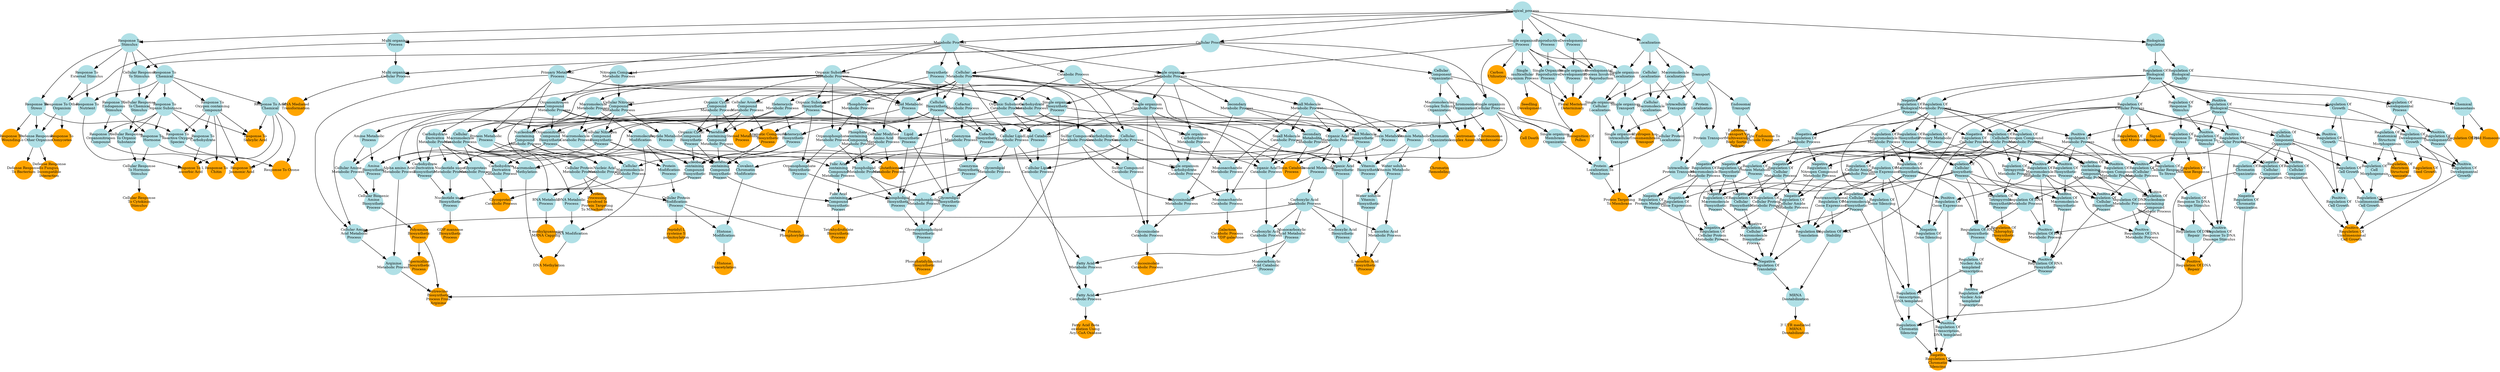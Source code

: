 digraph {
1 [style="filled", fixedsize="true", fontsize="10", shape="circle", width="0.75", fillcolor="powderblue", label="Biological_process", color="transparent"];
2 [style="filled", fixedsize="true", fontsize="10", shape="circle", width="0.75", fillcolor="powderblue", label="Response To
Stimulus", color="transparent"];
3 [style="filled", fixedsize="true", fontsize="10", shape="circle", width="0.75", fillcolor="powderblue", label="Response To
Stress", color="transparent"];
4 [style="filled", fixedsize="true", fontsize="10", shape="circle", width="0.75", fillcolor="powderblue", label="Biological
Regulation", color="transparent"];
5 [style="filled", fixedsize="true", fontsize="10", shape="circle", width="0.75", fillcolor="powderblue", label="Regulation Of
Biological
Process", color="transparent"];
6 [style="filled", fixedsize="true", fontsize="10", shape="circle", width="0.75", fillcolor="powderblue", label="Regulation Of
Cellular Process", color="transparent"];
7 [style="filled", fixedsize="true", fontsize="10", shape="circle", width="0.75", fillcolor="orange", label="Signal
Transduction", color="transparent"];
8 [style="filled", fixedsize="true", fontsize="10", shape="circle", width="0.75", fillcolor="powderblue", label="Metabolic Process", color="transparent"];
9 [style="filled", fixedsize="true", fontsize="10", shape="circle", width="0.75", fillcolor="powderblue", label="Organic Substance
Metabolic Process", color="transparent"];
10 [style="filled", fixedsize="true", fontsize="10", shape="circle", width="0.75", fillcolor="powderblue", label="Macromolecule
Metabolic Process", color="transparent"];
11 [style="filled", fixedsize="true", fontsize="10", shape="circle", width="0.75", fillcolor="powderblue", label="Primary Metabolic
Process", color="transparent"];
12 [style="filled", fixedsize="true", fontsize="10", shape="circle", width="0.75", fillcolor="powderblue", label="Protein Metabolic
Process", color="transparent"];
13 [style="filled", fixedsize="true", fontsize="10", shape="circle", width="0.75", fillcolor="powderblue", label="Macromolecule
Modification", color="transparent"];
14 [style="filled", fixedsize="true", fontsize="10", shape="circle", width="0.75", fillcolor="powderblue", label="Protein
Modification
Process", color="transparent"];
15 [style="filled", fixedsize="true", fontsize="10", shape="circle", width="0.75", fillcolor="powderblue", label="Cellular Process", color="transparent"];
16 [style="filled", fixedsize="true", fontsize="10", shape="circle", width="0.75", fillcolor="powderblue", label="Cellular
Metabolic Process", color="transparent"];
17 [style="filled", fixedsize="true", fontsize="10", shape="circle", width="0.75", fillcolor="powderblue", label="Cellular
Macromolecule
Metabolic Process", color="transparent"];
18 [style="filled", fixedsize="true", fontsize="10", shape="circle", width="0.75", fillcolor="powderblue", label="Cellular Protein
Metabolic Process", color="transparent"];
19 [style="filled", fixedsize="true", fontsize="10", shape="circle", width="0.75", fillcolor="powderblue", label="Cellular Protein
Modification
Process", color="transparent"];
20 [style="filled", fixedsize="true", fontsize="10", shape="circle", width="0.75", fillcolor="powderblue", label="Phosphorus
Metabolic Process", color="transparent"];
21 [style="filled", fixedsize="true", fontsize="10", shape="circle", width="0.75", fillcolor="powderblue", label="Phosphate
containing
Compound
Metabolic Process", color="transparent"];
22 [style="filled", fixedsize="true", fontsize="10", shape="circle", width="0.75", fillcolor="orange", label="Protein
Phosphorylation", color="transparent"];
23 [style="filled", fixedsize="true", fontsize="10", shape="circle", width="0.75", fillcolor="powderblue", label="Response To
External Stimulus", color="transparent"];
24 [style="filled", fixedsize="true", fontsize="10", shape="circle", width="0.75", fillcolor="powderblue", label="Multi organism
Process", color="transparent"];
25 [style="filled", fixedsize="true", fontsize="10", shape="circle", width="0.75", fillcolor="powderblue", label="Response To Other
Organism", color="transparent"];
26 [style="filled", fixedsize="true", fontsize="10", shape="circle", width="0.75", fillcolor="powderblue", label="Single organism
Process", color="transparent"];
27 [style="filled", fixedsize="true", fontsize="10", shape="circle", width="0.75", fillcolor="powderblue", label="Single organism
Cellular Process", color="transparent"];
28 [style="filled", fixedsize="true", fontsize="10", shape="circle", width="0.75", fillcolor="powderblue", label="Reproductive
Process", color="transparent"];
29 [style="filled", fixedsize="true", fontsize="10", shape="circle", width="0.75", fillcolor="powderblue", label="Single Organism
Reproductive
Process", color="transparent"];
30 [style="filled", fixedsize="true", fontsize="10", shape="circle", width="0.75", fillcolor="orange", label="Recognition Of
Pollen", color="transparent"];
31 [style="filled", fixedsize="true", fontsize="10", shape="circle", width="0.75", fillcolor="powderblue", label="Defense Response
To Other Organism", color="transparent"];
32 [style="filled", fixedsize="true", fontsize="10", shape="circle", width="0.75", fillcolor="powderblue", label="Organophosphate
Metabolic Process", color="transparent"];
33 [style="filled", fixedsize="true", fontsize="10", shape="circle", width="0.75", fillcolor="powderblue", label="Single organism
Metabolic Process", color="transparent"];
34 [style="filled", fixedsize="true", fontsize="10", shape="circle", width="0.75", fillcolor="powderblue", label="Lipid Metabolic
Process", color="transparent"];
35 [style="filled", fixedsize="true", fontsize="10", shape="circle", width="0.75", fillcolor="powderblue", label="Cellular Lipid
Metabolic Process", color="transparent"];
36 [style="filled", fixedsize="true", fontsize="10", shape="circle", width="0.75", fillcolor="powderblue", label="Phospholipid
Metabolic Process", color="transparent"];
37 [style="filled", fixedsize="true", fontsize="10", shape="circle", width="0.75", fillcolor="powderblue", label="Glycerolipid
Metabolic Process", color="transparent"];
38 [style="filled", fixedsize="true", fontsize="10", shape="circle", width="0.75", fillcolor="powderblue", label="Glycerophospholipid
Metabolic Process", color="transparent"];
39 [style="filled", fixedsize="true", fontsize="10", shape="circle", width="0.75", fillcolor="powderblue", label="Biosynthetic
Process", color="transparent"];
40 [style="filled", fixedsize="true", fontsize="10", shape="circle", width="0.75", fillcolor="powderblue", label="Single organism
Biosynthetic
Process", color="transparent"];
41 [style="filled", fixedsize="true", fontsize="10", shape="circle", width="0.75", fillcolor="powderblue", label="Organic Substance
Biosynthetic
Process", color="transparent"];
42 [style="filled", fixedsize="true", fontsize="10", shape="circle", width="0.75", fillcolor="powderblue", label="Lipid
Biosynthetic
Process", color="transparent"];
43 [style="filled", fixedsize="true", fontsize="10", shape="circle", width="0.75", fillcolor="powderblue", label="Cellular
Biosynthetic
Process", color="transparent"];
44 [style="filled", fixedsize="true", fontsize="10", shape="circle", width="0.75", fillcolor="powderblue", label="Organophosphate
Biosynthetic
Process", color="transparent"];
45 [style="filled", fixedsize="true", fontsize="10", shape="circle", width="0.75", fillcolor="powderblue", label="Phospholipid
Biosynthetic
Process", color="transparent"];
46 [style="filled", fixedsize="true", fontsize="10", shape="circle", width="0.75", fillcolor="powderblue", label="Glycerolipid
Biosynthetic
Process", color="transparent"];
47 [style="filled", fixedsize="true", fontsize="10", shape="circle", width="0.75", fillcolor="powderblue", label="Glycerophospholipid
Biosynthetic
Process", color="transparent"];
48 [style="filled", fixedsize="true", fontsize="10", shape="circle", width="0.75", fillcolor="orange", label="Phosphatidylinositol
Biosynthetic
Process", color="transparent"];
49 [style="filled", fixedsize="true", fontsize="10", shape="circle", width="0.75", fillcolor="orange", label="Response To
Wounding", color="transparent"];
50 [style="filled", fixedsize="true", fontsize="10", shape="circle", width="0.75", fillcolor="powderblue", label="Nitrogen Compound
Metabolic Process", color="transparent"];
51 [style="filled", fixedsize="true", fontsize="10", shape="circle", width="0.75", fillcolor="powderblue", label="Organonitrogen
Compound
Metabolic Process", color="transparent"];
52 [style="filled", fixedsize="true", fontsize="10", shape="circle", width="0.75", fillcolor="powderblue", label="Amine Metabolic
Process", color="transparent"];
53 [style="filled", fixedsize="true", fontsize="10", shape="circle", width="0.75", fillcolor="powderblue", label="Cellular Nitrogen
Compound
Metabolic Process", color="transparent"];
54 [style="filled", fixedsize="true", fontsize="10", shape="circle", width="0.75", fillcolor="powderblue", label="Cellular Amine
Metabolic Process", color="transparent"];
55 [style="filled", fixedsize="true", fontsize="10", shape="circle", width="0.75", fillcolor="powderblue", label="Cellular Nitrogen
Compound
Biosynthetic
Process", color="transparent"];
56 [style="filled", fixedsize="true", fontsize="10", shape="circle", width="0.75", fillcolor="powderblue", label="Organonitrogen
Compound
Biosynthetic
Process", color="transparent"];
57 [style="filled", fixedsize="true", fontsize="10", shape="circle", width="0.75", fillcolor="powderblue", label="Amine
Biosynthetic
Process", color="transparent"];
58 [style="filled", fixedsize="true", fontsize="10", shape="circle", width="0.75", fillcolor="powderblue", label="Cellular Biogenic
Amine
Biosynthetic
Process", color="transparent"];
59 [style="filled", fixedsize="true", fontsize="10", shape="circle", width="0.75", fillcolor="orange", label="Polyamine
Biosynthetic
Process", color="transparent"];
60 [style="filled", fixedsize="true", fontsize="10", shape="circle", width="0.75", fillcolor="powderblue", label="Cellular Modified
Amino Acid
Metabolic Process", color="transparent"];
61 [style="filled", fixedsize="true", fontsize="10", shape="circle", width="0.75", fillcolor="powderblue", label="Cofactor
Metabolic Process", color="transparent"];
62 [style="filled", fixedsize="true", fontsize="10", shape="circle", width="0.75", fillcolor="powderblue", label="Coenzyme
Metabolic Process", color="transparent"];
63 [style="filled", fixedsize="true", fontsize="10", shape="circle", width="0.75", fillcolor="powderblue", label="Cellular Aromatic
Compound
Metabolic Process", color="transparent"];
64 [style="filled", fixedsize="true", fontsize="10", shape="circle", width="0.75", fillcolor="powderblue", label="Heterocycle
Metabolic Process", color="transparent"];
65 [style="filled", fixedsize="true", fontsize="10", shape="circle", width="0.75", fillcolor="powderblue", label="Organic Cyclic
Compound
Metabolic Process", color="transparent"];
66 [style="filled", fixedsize="true", fontsize="10", shape="circle", width="0.75", fillcolor="powderblue", label="Pteridine
containing
Compound
Metabolic Process", color="transparent"];
67 [style="filled", fixedsize="true", fontsize="10", shape="circle", width="0.75", fillcolor="powderblue", label="Folic Acid
containing
Compound
Metabolic Process", color="transparent"];
68 [style="filled", fixedsize="true", fontsize="10", shape="circle", width="0.75", fillcolor="powderblue", label="Cofactor
Biosynthetic
Process", color="transparent"];
69 [style="filled", fixedsize="true", fontsize="10", shape="circle", width="0.75", fillcolor="powderblue", label="Coenzyme
Biosynthetic
Process", color="transparent"];
70 [style="filled", fixedsize="true", fontsize="10", shape="circle", width="0.75", fillcolor="powderblue", label="Heterocycle
Biosynthetic
Process", color="transparent"];
71 [style="filled", fixedsize="true", fontsize="10", shape="circle", width="0.75", fillcolor="orange", label="Aromatic Compound
Biosynthetic
Process", color="transparent"];
72 [style="filled", fixedsize="true", fontsize="10", shape="circle", width="0.75", fillcolor="powderblue", label="Organic Cyclic
Compound
Biosynthetic
Process", color="transparent"];
73 [style="filled", fixedsize="true", fontsize="10", shape="circle", width="0.75", fillcolor="powderblue", label="Pteridine
containing
Compound
Biosynthetic
Process", color="transparent"];
74 [style="filled", fixedsize="true", fontsize="10", shape="circle", width="0.75", fillcolor="powderblue", label="Folic Acid
containing
Compound
Biosynthetic
Process", color="transparent"];
75 [style="filled", fixedsize="true", fontsize="10", shape="circle", width="0.75", fillcolor="orange", label="Tetrahydrofolate
Biosynthetic
Process", color="transparent"];
76 [style="filled", fixedsize="true", fontsize="10", shape="circle", width="0.75", fillcolor="orange", label="Protein
Processing
Involved In
Protein Targeting
To Mitochondrion", color="transparent"];
77 [style="filled", fixedsize="true", fontsize="10", shape="circle", width="0.75", fillcolor="orange", label="Regulation Of
Stomatal Movement", color="transparent"];
78 [style="filled", fixedsize="true", fontsize="10", shape="circle", width="0.75", fillcolor="powderblue", label="Regulation Of
Response To
Stimulus", color="transparent"];
79 [style="filled", fixedsize="true", fontsize="10", shape="circle", width="0.75", fillcolor="powderblue", label="Regulation Of
Response To
Stress", color="transparent"];
80 [style="filled", fixedsize="true", fontsize="10", shape="circle", width="0.75", fillcolor="orange", label="Regulation Of
Defense Response", color="transparent"];
81 [style="filled", fixedsize="true", fontsize="10", shape="circle", width="0.75", fillcolor="powderblue", label="Localization", color="transparent"];
82 [style="filled", fixedsize="true", fontsize="10", shape="circle", width="0.75", fillcolor="powderblue", label="Transport", color="transparent"];
83 [style="filled", fixedsize="true", fontsize="10", shape="circle", width="0.75", fillcolor="powderblue", label="Single organism
Localization", color="transparent"];
84 [style="filled", fixedsize="true", fontsize="10", shape="circle", width="0.75", fillcolor="powderblue", label="Single organism
Transport", color="transparent"];
85 [style="filled", fixedsize="true", fontsize="10", shape="circle", width="0.75", fillcolor="orange", label="Hydrogen Ion
Transmembrane
Transport", color="transparent"];
86 [style="filled", fixedsize="true", fontsize="10", shape="circle", width="0.75", fillcolor="powderblue", label="Cellular
Component
Organization", color="transparent"];
87 [style="filled", fixedsize="true", fontsize="10", shape="circle", width="0.75", fillcolor="powderblue", label="Chromosome
Organization", color="transparent"];
88 [style="filled", fixedsize="true", fontsize="10", shape="circle", width="0.75", fillcolor="orange", label="Chromosome
Condensation", color="transparent"];
89 [style="filled", fixedsize="true", fontsize="10", shape="circle", width="0.75", fillcolor="orange", label="Spermidine
Biosynthetic
Process", color="transparent"];
90 [style="filled", fixedsize="true", fontsize="10", shape="circle", width="0.75", fillcolor="orange", label="Defense Response
To Bacterium", color="transparent"];
91 [style="filled", fixedsize="true", fontsize="10", shape="circle", width="0.75", fillcolor="powderblue", label="Response To
Chemical", color="transparent"];
92 [style="filled", fixedsize="true", fontsize="10", shape="circle", width="0.75", fillcolor="powderblue", label="Response To Acid
Chemical", color="transparent"];
93 [style="filled", fixedsize="true", fontsize="10", shape="circle", width="0.75", fillcolor="powderblue", label="Response To
Endogenous
Stimulus", color="transparent"];
94 [style="filled", fixedsize="true", fontsize="10", shape="circle", width="0.75", fillcolor="powderblue", label="Response To
Organic Substance", color="transparent"];
95 [style="filled", fixedsize="true", fontsize="10", shape="circle", width="0.75", fillcolor="powderblue", label="Response To
Hormone", color="transparent"];
96 [style="filled", fixedsize="true", fontsize="10", shape="circle", width="0.75", fillcolor="powderblue", label="Response To
Oxygen containing
Compound", color="transparent"];
97 [style="filled", fixedsize="true", fontsize="10", shape="circle", width="0.75", fillcolor="orange", label="Response To
Jasmonic Acid", color="transparent"];
98 [style="filled", fixedsize="true", fontsize="10", shape="circle", width="0.75", fillcolor="powderblue", label="Response To
Organonitrogen
Compound", color="transparent"];
99 [style="filled", fixedsize="true", fontsize="10", shape="circle", width="0.75", fillcolor="orange", label="Response To
Chitin", color="transparent"];
100 [style="filled", fixedsize="true", fontsize="10", shape="circle", width="0.75", fillcolor="orange", label="Cell Death", color="transparent"];
101 [style="filled", fixedsize="true", fontsize="10", shape="circle", width="0.75", fillcolor="powderblue", label="Response To
Nutrient", color="transparent"];
102 [style="filled", fixedsize="true", fontsize="10", shape="circle", width="0.75", fillcolor="powderblue", label="Response To
Carbohydrate", color="transparent"];
103 [style="filled", fixedsize="true", fontsize="10", shape="circle", width="0.75", fillcolor="orange", label="Response To L
ascorbic Acid", color="transparent"];
104 [style="filled", fixedsize="true", fontsize="10", shape="circle", width="0.75", fillcolor="powderblue", label="Single
multicellular
Organism Process", color="transparent"];
105 [style="filled", fixedsize="true", fontsize="10", shape="circle", width="0.75", fillcolor="orange", label="Seedling
Development", color="transparent"];
106 [style="filled", fixedsize="true", fontsize="10", shape="circle", width="0.75", fillcolor="powderblue", label="Nucleobase
containing
Compound
Metabolic Process", color="transparent"];
107 [style="filled", fixedsize="true", fontsize="10", shape="circle", width="0.75", fillcolor="powderblue", label="Carbohydrate
Derivative
Metabolic Process", color="transparent"];
108 [style="filled", fixedsize="true", fontsize="10", shape="circle", width="0.75", fillcolor="powderblue", label="Nucleotide sugar
Metabolic Process", color="transparent"];
109 [style="filled", fixedsize="true", fontsize="10", shape="circle", width="0.75", fillcolor="powderblue", label="Nucleobase
containing
Compound
Biosynthetic
Process", color="transparent"];
110 [style="filled", fixedsize="true", fontsize="10", shape="circle", width="0.75", fillcolor="powderblue", label="Carbohydrate
Derivative
Biosynthetic
Process", color="transparent"];
111 [style="filled", fixedsize="true", fontsize="10", shape="circle", width="0.75", fillcolor="powderblue", label="Nucleotide sugar
Biosynthetic
Process", color="transparent"];
112 [style="filled", fixedsize="true", fontsize="10", shape="circle", width="0.75", fillcolor="orange", label="GDP mannose
Biosynthetic
Process", color="transparent"];
113 [style="filled", fixedsize="true", fontsize="10", shape="circle", width="0.75", fillcolor="powderblue", label="Sulfur Compound
Metabolic Process", color="transparent"];
114 [style="filled", fixedsize="true", fontsize="10", shape="circle", width="0.75", fillcolor="powderblue", label="Secondary
Metabolic Process", color="transparent"];
115 [style="filled", fixedsize="true", fontsize="10", shape="circle", width="0.75", fillcolor="powderblue", label="Small Molecule
Metabolic Process", color="transparent"];
116 [style="filled", fixedsize="true", fontsize="10", shape="circle", width="0.75", fillcolor="powderblue", label="Organic Acid
Metabolic Process", color="transparent"];
117 [style="filled", fixedsize="true", fontsize="10", shape="circle", width="0.75", fillcolor="powderblue", label="Oxoacid Metabolic
Process", color="transparent"];
118 [style="filled", fixedsize="true", fontsize="10", shape="circle", width="0.75", fillcolor="powderblue", label="Glycosinolate
Metabolic Process", color="transparent"];
119 [style="filled", fixedsize="true", fontsize="10", shape="circle", width="0.75", fillcolor="powderblue", label="Catabolic Process", color="transparent"];
120 [style="filled", fixedsize="true", fontsize="10", shape="circle", width="0.75", fillcolor="powderblue", label="Cellular
Catabolic Process", color="transparent"];
121 [style="filled", fixedsize="true", fontsize="10", shape="circle", width="0.75", fillcolor="powderblue", label="Sulfur Compound
Catabolic Process", color="transparent"];
122 [style="filled", fixedsize="true", fontsize="10", shape="circle", width="0.75", fillcolor="powderblue", label="Single organism
Catabolic Process", color="transparent"];
123 [style="filled", fixedsize="true", fontsize="10", shape="circle", width="0.75", fillcolor="powderblue", label="Glycosinolate
Catabolic Process", color="transparent"];
124 [style="filled", fixedsize="true", fontsize="10", shape="circle", width="0.75", fillcolor="orange", label="Glucosinolate
Catabolic Process", color="transparent"];
125 [style="filled", fixedsize="true", fontsize="10", shape="circle", width="0.75", fillcolor="powderblue", label="Response To
Reactive Oxygen
Species", color="transparent"];
126 [style="filled", fixedsize="true", fontsize="10", shape="circle", width="0.75", fillcolor="orange", label="Response To Ozone", color="transparent"];
127 [style="filled", fixedsize="true", fontsize="10", shape="circle", width="0.75", fillcolor="powderblue", label="Regulation Of
Metabolic Process", color="transparent"];
128 [style="filled", fixedsize="true", fontsize="10", shape="circle", width="0.75", fillcolor="powderblue", label="Regulation Of
Macromolecule
Metabolic Process", color="transparent"];
129 [style="filled", fixedsize="true", fontsize="10", shape="circle", width="0.75", fillcolor="powderblue", label="Regulation Of
Gene Expression", color="transparent"];
130 [style="filled", fixedsize="true", fontsize="10", shape="circle", width="0.75", fillcolor="powderblue", label="Regulation Of
Biosynthetic
Process", color="transparent"];
131 [style="filled", fixedsize="true", fontsize="10", shape="circle", width="0.75", fillcolor="powderblue", label="Regulation Of
Macromolecule
Biosynthetic
Process", color="transparent"];
132 [style="filled", fixedsize="true", fontsize="10", shape="circle", width="0.75", fillcolor="powderblue", label="Regulation Of
Cellular
Metabolic Process", color="transparent"];
133 [style="filled", fixedsize="true", fontsize="10", shape="circle", width="0.75", fillcolor="powderblue", label="Regulation Of
Cellular
Biosynthetic
Process", color="transparent"];
134 [style="filled", fixedsize="true", fontsize="10", shape="circle", width="0.75", fillcolor="powderblue", label="Regulation Of
Nitrogen Compound
Metabolic Process", color="transparent"];
135 [style="filled", fixedsize="true", fontsize="10", shape="circle", width="0.75", fillcolor="powderblue", label="Regulation Of
Primary Metabolic
Process", color="transparent"];
136 [style="filled", fixedsize="true", fontsize="10", shape="circle", width="0.75", fillcolor="powderblue", label="Regulation Of
Nucleobase
containing
Compound
Metabolic Process", color="transparent"];
137 [style="filled", fixedsize="true", fontsize="10", shape="circle", width="0.75", fillcolor="powderblue", label="Regulation Of RNA
Metabolic Process", color="transparent"];
138 [style="filled", fixedsize="true", fontsize="10", shape="circle", width="0.75", fillcolor="powderblue", label="Regulation Of RNA
Biosynthetic
Process", color="transparent"];
139 [style="filled", fixedsize="true", fontsize="10", shape="circle", width="0.75", fillcolor="powderblue", label="Regulation Of
Nucleic Acid
templated
Transcription", color="transparent"];
140 [style="filled", fixedsize="true", fontsize="10", shape="circle", width="0.75", fillcolor="powderblue", label="Regulation Of
Cellular
Macromolecule
Biosynthetic
Process", color="transparent"];
141 [style="filled", fixedsize="true", fontsize="10", shape="circle", width="0.75", fillcolor="powderblue", label="Regulation Of
Transcription,
DNA templated", color="transparent"];
142 [style="filled", fixedsize="true", fontsize="10", shape="circle", width="0.75", fillcolor="powderblue", label="Regulation Of
Gene Silencing", color="transparent"];
143 [style="filled", fixedsize="true", fontsize="10", shape="circle", width="0.75", fillcolor="powderblue", label="Regulation Of
Cellular
Component
Organization", color="transparent"];
144 [style="filled", fixedsize="true", fontsize="10", shape="circle", width="0.75", fillcolor="powderblue", label="Regulation Of
Chromatin
Organization", color="transparent"];
145 [style="filled", fixedsize="true", fontsize="10", shape="circle", width="0.75", fillcolor="powderblue", label="Regulation Of
Chromatin
Silencing", color="transparent"];
146 [style="filled", fixedsize="true", fontsize="10", shape="circle", width="0.75", fillcolor="powderblue", label="Positive
Regulation Of
Biological
Process", color="transparent"];
147 [style="filled", fixedsize="true", fontsize="10", shape="circle", width="0.75", fillcolor="powderblue", label="Positive
Regulation Of
Metabolic Process", color="transparent"];
148 [style="filled", fixedsize="true", fontsize="10", shape="circle", width="0.75", fillcolor="powderblue", label="Positive
Regulation Of
Macromolecule
Metabolic Process", color="transparent"];
149 [style="filled", fixedsize="true", fontsize="10", shape="circle", width="0.75", fillcolor="powderblue", label="Positive
Regulation Of
Gene Expression", color="transparent"];
150 [style="filled", fixedsize="true", fontsize="10", shape="circle", width="0.75", fillcolor="powderblue", label="Positive
Regulation Of
Biosynthetic
Process", color="transparent"];
151 [style="filled", fixedsize="true", fontsize="10", shape="circle", width="0.75", fillcolor="powderblue", label="Positive
Regulation Of
Macromolecule
Biosynthetic
Process", color="transparent"];
152 [style="filled", fixedsize="true", fontsize="10", shape="circle", width="0.75", fillcolor="powderblue", label="Positive
Regulation Of
Cellular Process", color="transparent"];
153 [style="filled", fixedsize="true", fontsize="10", shape="circle", width="0.75", fillcolor="powderblue", label="Positive
Regulation Of
Cellular
Metabolic Process", color="transparent"];
154 [style="filled", fixedsize="true", fontsize="10", shape="circle", width="0.75", fillcolor="powderblue", label="Positive
Regulation Of
Cellular
Biosynthetic
Process", color="transparent"];
155 [style="filled", fixedsize="true", fontsize="10", shape="circle", width="0.75", fillcolor="powderblue", label="Positive
Regulation Of
Nitrogen Compound
Metabolic Process", color="transparent"];
156 [style="filled", fixedsize="true", fontsize="10", shape="circle", width="0.75", fillcolor="powderblue", label="Positive
Regulation Of
Nucleobase
containing
Compound
Metabolic Process", color="transparent"];
157 [style="filled", fixedsize="true", fontsize="10", shape="circle", width="0.75", fillcolor="powderblue", label="Positive
Regulation Of RNA
Metabolic Process", color="transparent"];
158 [style="filled", fixedsize="true", fontsize="10", shape="circle", width="0.75", fillcolor="powderblue", label="Positive
Regulation Of RNA
Biosynthetic
Process", color="transparent"];
159 [style="filled", fixedsize="true", fontsize="10", shape="circle", width="0.75", fillcolor="powderblue", label="Positive
Regulation Of
Nucleic Acid
templated
Transcription", color="transparent"];
160 [style="filled", fixedsize="true", fontsize="10", shape="circle", width="0.75", fillcolor="powderblue", label="Positive
Regulation Of
Transcription,
DNA templated", color="transparent"];
161 [style="filled", fixedsize="true", fontsize="10", shape="circle", width="0.75", fillcolor="powderblue", label="Negative
Regulation Of
Biological
Process", color="transparent"];
162 [style="filled", fixedsize="true", fontsize="10", shape="circle", width="0.75", fillcolor="powderblue", label="Negative
Regulation Of
Cellular Process", color="transparent"];
163 [style="filled", fixedsize="true", fontsize="10", shape="circle", width="0.75", fillcolor="powderblue", label="Negative
Regulation Of
Gene Silencing", color="transparent"];
164 [style="filled", fixedsize="true", fontsize="10", shape="circle", width="0.75", fillcolor="powderblue", label="Negative
Regulation Of
Cellular
Component
Organization", color="transparent"];
165 [style="filled", fixedsize="true", fontsize="10", shape="circle", width="0.75", fillcolor="powderblue", label="Negative
Regulation Of
Chromatin
Organization", color="transparent"];
166 [style="filled", fixedsize="true", fontsize="10", shape="circle", width="0.75", fillcolor="orange", label="Negative
Regulation Of
Chromatin
Silencing", color="transparent"];
167 [style="filled", fixedsize="true", fontsize="10", shape="circle", width="0.75", fillcolor="powderblue", label="Nucleic Acid
Metabolic Process", color="transparent"];
168 [style="filled", fixedsize="true", fontsize="10", shape="circle", width="0.75", fillcolor="powderblue", label="RNA Metabolic
Process", color="transparent"];
169 [style="filled", fixedsize="true", fontsize="10", shape="circle", width="0.75", fillcolor="orange", label="7 methylguanosine
MRNA Capping", color="transparent"];
170 [style="filled", fixedsize="true", fontsize="10", shape="circle", width="0.75", fillcolor="orange", label="Response To
Oomycetes", color="transparent"];
171 [style="filled", fixedsize="true", fontsize="10", shape="circle", width="0.75", fillcolor="powderblue", label="Regulation Of
Biological
Quality", color="transparent"];
172 [style="filled", fixedsize="true", fontsize="10", shape="circle", width="0.75", fillcolor="powderblue", label="Chemical
Homeostasis", color="transparent"];
173 [style="filled", fixedsize="true", fontsize="10", shape="circle", width="0.75", fillcolor="orange", label="Regulation Of PH", color="transparent"];
174 [style="filled", fixedsize="true", fontsize="10", shape="circle", width="0.75", fillcolor="powderblue", label="Regulation Of
Growth", color="transparent"];
175 [style="filled", fixedsize="true", fontsize="10", shape="circle", width="0.75", fillcolor="powderblue", label="Regulation Of
Developmental
Process", color="transparent"];
176 [style="filled", fixedsize="true", fontsize="10", shape="circle", width="0.75", fillcolor="powderblue", label="Regulation Of
Developmental
Growth", color="transparent"];
177 [style="filled", fixedsize="true", fontsize="10", shape="circle", width="0.75", fillcolor="orange", label="Regulation Of
Seed Growth", color="transparent"];
178 [style="filled", fixedsize="true", fontsize="10", shape="circle", width="0.75", fillcolor="powderblue", label="Carbohydrate
Metabolic Process", color="transparent"];
179 [style="filled", fixedsize="true", fontsize="10", shape="circle", width="0.75", fillcolor="powderblue", label="Single organism
Carbohydrate
Metabolic Process", color="transparent"];
180 [style="filled", fixedsize="true", fontsize="10", shape="circle", width="0.75", fillcolor="powderblue", label="Monosaccharide
Metabolic Process", color="transparent"];
181 [style="filled", fixedsize="true", fontsize="10", shape="circle", width="0.75", fillcolor="orange", label="Steroid Metabolic
Process", color="transparent"];
182 [style="filled", fixedsize="true", fontsize="10", shape="circle", width="0.75", fillcolor="powderblue", label="Endosomal
Transport", color="transparent"];
183 [style="filled", fixedsize="true", fontsize="10", shape="circle", width="0.75", fillcolor="orange", label="Endosome
Transport Via
Multivesicular
Body Sorting
Pathway", color="transparent"];
184 [style="filled", fixedsize="true", fontsize="10", shape="circle", width="0.75", fillcolor="orange", label="Defense Response
To Fungus,
Incompatible
Interaction", color="transparent"];
185 [style="filled", fixedsize="true", fontsize="10", shape="circle", width="0.75", fillcolor="powderblue", label="Small Molecule
Catabolic Process", color="transparent"];
186 [style="filled", fixedsize="true", fontsize="10", shape="circle", width="0.75", fillcolor="powderblue", label="Organic Substance
Catabolic Process", color="transparent"];
187 [style="filled", fixedsize="true", fontsize="10", shape="circle", width="0.75", fillcolor="powderblue", label="Carbohydrate
Catabolic Process", color="transparent"];
188 [style="filled", fixedsize="true", fontsize="10", shape="circle", width="0.75", fillcolor="powderblue", label="Single organism
Carbohydrate
Catabolic Process", color="transparent"];
189 [style="filled", fixedsize="true", fontsize="10", shape="circle", width="0.75", fillcolor="powderblue", label="Monosaccharide
Catabolic Process", color="transparent"];
190 [style="filled", fixedsize="true", fontsize="10", shape="circle", width="0.75", fillcolor="orange", label="Galactose
Catabolic Process
Via UDP galactose", color="transparent"];
191 [style="filled", fixedsize="true", fontsize="10", shape="circle", width="0.75", fillcolor="orange", label="Peptidyl L
cysteine S
palmitoylation", color="transparent"];
192 [style="filled", fixedsize="true", fontsize="10", shape="circle", width="0.75", fillcolor="orange", label="Response To
Salicylic Acid", color="transparent"];
193 [style="filled", fixedsize="true", fontsize="10", shape="circle", width="0.75", fillcolor="powderblue", label="DNA Metabolic
Process", color="transparent"];
194 [style="filled", fixedsize="true", fontsize="10", shape="circle", width="0.75", fillcolor="powderblue", label="DNA Modification", color="transparent"];
195 [style="filled", fixedsize="true", fontsize="10", shape="circle", width="0.75", fillcolor="powderblue", label="Macromolecule
Methylation", color="transparent"];
196 [style="filled", fixedsize="true", fontsize="10", shape="circle", width="0.75", fillcolor="orange", label="DNA Methylation", color="transparent"];
197 [style="filled", fixedsize="true", fontsize="10", shape="circle", width="0.75", fillcolor="powderblue", label="Macromolecule
Localization", color="transparent"];
198 [style="filled", fixedsize="true", fontsize="10", shape="circle", width="0.75", fillcolor="powderblue", label="Protein
Localization", color="transparent"];
199 [style="filled", fixedsize="true", fontsize="10", shape="circle", width="0.75", fillcolor="powderblue", label="Protein Transport", color="transparent"];
200 [style="filled", fixedsize="true", fontsize="10", shape="circle", width="0.75", fillcolor="powderblue", label="Cellular
Localization", color="transparent"];
201 [style="filled", fixedsize="true", fontsize="10", shape="circle", width="0.75", fillcolor="powderblue", label="Intracellular
Transport", color="transparent"];
202 [style="filled", fixedsize="true", fontsize="10", shape="circle", width="0.75", fillcolor="powderblue", label="Intracellular
Protein Transport", color="transparent"];
203 [style="filled", fixedsize="true", fontsize="10", shape="circle", width="0.75", fillcolor="powderblue", label="Cellular
Macromolecule
Localization", color="transparent"];
204 [style="filled", fixedsize="true", fontsize="10", shape="circle", width="0.75", fillcolor="powderblue", label="Cellular Protein
Localization", color="transparent"];
205 [style="filled", fixedsize="true", fontsize="10", shape="circle", width="0.75", fillcolor="powderblue", label="Single organism
Membrane
Organization", color="transparent"];
206 [style="filled", fixedsize="true", fontsize="10", shape="circle", width="0.75", fillcolor="powderblue", label="Single organism
Cellular
Localization", color="transparent"];
207 [style="filled", fixedsize="true", fontsize="10", shape="circle", width="0.75", fillcolor="powderblue", label="Protein
Localization To
Membrane", color="transparent"];
208 [style="filled", fixedsize="true", fontsize="10", shape="circle", width="0.75", fillcolor="powderblue", label="Single organism
Intracellular
Transport", color="transparent"];
209 [style="filled", fixedsize="true", fontsize="10", shape="circle", width="0.75", fillcolor="orange", label="Protein Targeting
To Membrane", color="transparent"];
210 [style="filled", fixedsize="true", fontsize="10", shape="circle", width="0.75", fillcolor="powderblue", label="Toxin Metabolic
Process", color="transparent"];
211 [style="filled", fixedsize="true", fontsize="10", shape="circle", width="0.75", fillcolor="powderblue", label="Secondary
Metabolite
Catabolic Process", color="transparent"];
212 [style="filled", fixedsize="true", fontsize="10", shape="circle", width="0.75", fillcolor="orange", label="Toxin Catabolic
Process", color="transparent"];
213 [style="filled", fixedsize="true", fontsize="10", shape="circle", width="0.75", fillcolor="powderblue", label="Macromolecular
Complex Subunit
Organization", color="transparent"];
214 [style="filled", fixedsize="true", fontsize="10", shape="circle", width="0.75", fillcolor="powderblue", label="Chromatin
Organization", color="transparent"];
215 [style="filled", fixedsize="true", fontsize="10", shape="circle", width="0.75", fillcolor="orange", label="Chromatin
Remodeling", color="transparent"];
216 [style="filled", fixedsize="true", fontsize="10", shape="circle", width="0.75", fillcolor="powderblue", label="Peptide Metabolic
Process", color="transparent"];
217 [style="filled", fixedsize="true", fontsize="10", shape="circle", width="0.75", fillcolor="orange", label="Glutathione
Metabolic Process", color="transparent"];
218 [style="filled", fixedsize="true", fontsize="10", shape="circle", width="0.75", fillcolor="powderblue", label="Multi organism
Cellular Process", color="transparent"];
219 [style="filled", fixedsize="true", fontsize="10", shape="circle", width="0.75", fillcolor="orange", label="DNA Mediated
Transformation", color="transparent"];
220 [style="filled", fixedsize="true", fontsize="10", shape="circle", width="0.75", fillcolor="powderblue", label="Glycoprotein
Metabolic Process", color="transparent"];
221 [style="filled", fixedsize="true", fontsize="10", shape="circle", width="0.75", fillcolor="powderblue", label="Macromolecule
Catabolic Process", color="transparent"];
222 [style="filled", fixedsize="true", fontsize="10", shape="circle", width="0.75", fillcolor="powderblue", label="Cellular
Macromolecule
Catabolic Process", color="transparent"];
223 [style="filled", fixedsize="true", fontsize="10", shape="circle", width="0.75", fillcolor="powderblue", label="Carbohydrate
Derivative
Catabolic Process", color="transparent"];
224 [style="filled", fixedsize="true", fontsize="10", shape="circle", width="0.75", fillcolor="orange", label="Glycoprotein
Catabolic Process", color="transparent"];
225 [style="filled", fixedsize="true", fontsize="10", shape="circle", width="0.75", fillcolor="powderblue", label="Regulation Of
Anatomical
Structure
Morphogenesis", color="transparent"];
226 [style="filled", fixedsize="true", fontsize="10", shape="circle", width="0.75", fillcolor="orange", label="Regulation Of
Meristem
Structural
Organization", color="transparent"];
227 [style="filled", fixedsize="true", fontsize="10", shape="circle", width="0.75", fillcolor="powderblue", label="Regulation Of
Tetrapyrrole
Metabolic Process", color="transparent"];
228 [style="filled", fixedsize="true", fontsize="10", shape="circle", width="0.75", fillcolor="powderblue", label="Regulation Of
Tetrapyrrole
Biosynthetic
Process", color="transparent"];
229 [style="filled", fixedsize="true", fontsize="10", shape="circle", width="0.75", fillcolor="orange", label="Regulation Of
Chlorophyll
Biosynthetic
Process", color="transparent"];
230 [style="filled", fixedsize="true", fontsize="10", shape="circle", width="0.75", fillcolor="powderblue", label="Developmental
Process", color="transparent"];
231 [style="filled", fixedsize="true", fontsize="10", shape="circle", width="0.75", fillcolor="powderblue", label="Developmental
Process Involved
In Reproduction", color="transparent"];
232 [style="filled", fixedsize="true", fontsize="10", shape="circle", width="0.75", fillcolor="powderblue", label="Single organism
Developmental
Process", color="transparent"];
233 [style="filled", fixedsize="true", fontsize="10", shape="circle", width="0.75", fillcolor="orange", label="Floral Meristem
Determinacy", color="transparent"];
234 [style="filled", fixedsize="true", fontsize="10", shape="circle", width="0.75", fillcolor="orange", label="Carbon
Utilization", color="transparent"];
235 [style="filled", fixedsize="true", fontsize="10", shape="circle", width="0.75", fillcolor="powderblue", label="Covalent
Chromatin
Modification", color="transparent"];
236 [style="filled", fixedsize="true", fontsize="10", shape="circle", width="0.75", fillcolor="powderblue", label="Histone
Modification", color="transparent"];
237 [style="filled", fixedsize="true", fontsize="10", shape="circle", width="0.75", fillcolor="orange", label="Histone
Deacetylation", color="transparent"];
238 [style="filled", fixedsize="true", fontsize="10", shape="circle", width="0.75", fillcolor="powderblue", label="Vitamin Metabolic
Process", color="transparent"];
239 [style="filled", fixedsize="true", fontsize="10", shape="circle", width="0.75", fillcolor="powderblue", label="Water soluble
Vitamin Metabolic
Process", color="transparent"];
240 [style="filled", fixedsize="true", fontsize="10", shape="circle", width="0.75", fillcolor="powderblue", label="Carboxylic Acid
Metabolic Process", color="transparent"];
241 [style="filled", fixedsize="true", fontsize="10", shape="circle", width="0.75", fillcolor="powderblue", label="L ascorbic Acid
Metabolic Process", color="transparent"];
242 [style="filled", fixedsize="true", fontsize="10", shape="circle", width="0.75", fillcolor="powderblue", label="Small Molecule
Biosynthetic
Process", color="transparent"];
243 [style="filled", fixedsize="true", fontsize="10", shape="circle", width="0.75", fillcolor="powderblue", label="Vitamin
Biosynthetic
Process", color="transparent"];
244 [style="filled", fixedsize="true", fontsize="10", shape="circle", width="0.75", fillcolor="powderblue", label="Water soluble
Vitamin
Biosynthetic
Process", color="transparent"];
245 [style="filled", fixedsize="true", fontsize="10", shape="circle", width="0.75", fillcolor="powderblue", label="Organic Acid
Biosynthetic
Process", color="transparent"];
246 [style="filled", fixedsize="true", fontsize="10", shape="circle", width="0.75", fillcolor="powderblue", label="Carboxylic Acid
Biosynthetic
Process", color="transparent"];
247 [style="filled", fixedsize="true", fontsize="10", shape="circle", width="0.75", fillcolor="orange", label="L ascorbic Acid
Biosynthetic
Process", color="transparent"];
248 [style="filled", fixedsize="true", fontsize="10", shape="circle", width="0.75", fillcolor="powderblue", label="Cellular Amino
Acid Metabolic
Process", color="transparent"];
249 [style="filled", fixedsize="true", fontsize="10", shape="circle", width="0.75", fillcolor="powderblue", label="Alpha amino Acid
Metabolic Process", color="transparent"];
250 [style="filled", fixedsize="true", fontsize="10", shape="circle", width="0.75", fillcolor="powderblue", label="Arginine
Metabolic Process", color="transparent"];
251 [style="filled", fixedsize="true", fontsize="10", shape="circle", width="0.75", fillcolor="orange", label="Putrescine
Biosynthetic
Process From
Arginine", color="transparent"];
252 [style="filled", fixedsize="true", fontsize="10", shape="circle", width="0.75", fillcolor="powderblue", label="Monocarboxylic
Acid Metabolic
Process", color="transparent"];
253 [style="filled", fixedsize="true", fontsize="10", shape="circle", width="0.75", fillcolor="powderblue", label="Fatty Acid
Metabolic Process", color="transparent"];
254 [style="filled", fixedsize="true", fontsize="10", shape="circle", width="0.75", fillcolor="powderblue", label="Lipid Catabolic
Process", color="transparent"];
255 [style="filled", fixedsize="true", fontsize="10", shape="circle", width="0.75", fillcolor="powderblue", label="Cellular Lipid
Catabolic Process", color="transparent"];
256 [style="filled", fixedsize="true", fontsize="10", shape="circle", width="0.75", fillcolor="powderblue", label="Organic Acid
Catabolic Process", color="transparent"];
257 [style="filled", fixedsize="true", fontsize="10", shape="circle", width="0.75", fillcolor="powderblue", label="Carboxylic Acid
Catabolic Process", color="transparent"];
258 [style="filled", fixedsize="true", fontsize="10", shape="circle", width="0.75", fillcolor="powderblue", label="Monocarboxylic
Acid Catabolic
Process", color="transparent"];
259 [style="filled", fixedsize="true", fontsize="10", shape="circle", width="0.75", fillcolor="powderblue", label="Fatty Acid
Catabolic Process", color="transparent"];
260 [style="filled", fixedsize="true", fontsize="10", shape="circle", width="0.75", fillcolor="orange", label="Fatty Acid Beta
oxidation Using
Acyl CoA Oxidase", color="transparent"];
261 [style="filled", fixedsize="true", fontsize="10", shape="circle", width="0.75", fillcolor="orange", label="Centromere
Complex Assembly", color="transparent"];
262 [style="filled", fixedsize="true", fontsize="10", shape="circle", width="0.75", fillcolor="orange", label="Late Endosome To
Vacuole Transport", color="transparent"];
263 [style="filled", fixedsize="true", fontsize="10", shape="circle", width="0.75", fillcolor="powderblue", label="Regulation Of DNA
Metabolic Process", color="transparent"];
264 [style="filled", fixedsize="true", fontsize="10", shape="circle", width="0.75", fillcolor="powderblue", label="Regulation Of
Cellular Response
To Stress", color="transparent"];
265 [style="filled", fixedsize="true", fontsize="10", shape="circle", width="0.75", fillcolor="powderblue", label="Regulation Of
Response To DNA
Damage Stimulus", color="transparent"];
266 [style="filled", fixedsize="true", fontsize="10", shape="circle", width="0.75", fillcolor="powderblue", label="Regulation Of DNA
Repair", color="transparent"];
267 [style="filled", fixedsize="true", fontsize="10", shape="circle", width="0.75", fillcolor="powderblue", label="Positive
Regulation Of DNA
Metabolic Process", color="transparent"];
268 [style="filled", fixedsize="true", fontsize="10", shape="circle", width="0.75", fillcolor="powderblue", label="Positive
Regulation Of
Response To
Stimulus", color="transparent"];
269 [style="filled", fixedsize="true", fontsize="10", shape="circle", width="0.75", fillcolor="powderblue", label="Positive
Regulation Of
Response To DNA
Damage Stimulus", color="transparent"];
270 [style="filled", fixedsize="true", fontsize="10", shape="circle", width="0.75", fillcolor="orange", label="Positive
Regulation Of DNA
Repair", color="transparent"];
271 [style="filled", fixedsize="true", fontsize="10", shape="circle", width="0.75", fillcolor="powderblue", label="Regulation Of
Cell Growth", color="transparent"];
272 [style="filled", fixedsize="true", fontsize="10", shape="circle", width="0.75", fillcolor="powderblue", label="Positive
Regulation Of
Growth", color="transparent"];
273 [style="filled", fixedsize="true", fontsize="10", shape="circle", width="0.75", fillcolor="powderblue", label="Positive
Regulation Of
Cell Growth", color="transparent"];
274 [style="filled", fixedsize="true", fontsize="10", shape="circle", width="0.75", fillcolor="powderblue", label="Positive
Regulation Of
Developmental
Process", color="transparent"];
275 [style="filled", fixedsize="true", fontsize="10", shape="circle", width="0.75", fillcolor="powderblue", label="Positive
Regulation Of
Developmental
Growth", color="transparent"];
276 [style="filled", fixedsize="true", fontsize="10", shape="circle", width="0.75", fillcolor="powderblue", label="Positive
Regulation Of
Cellular
Component
Organization", color="transparent"];
277 [style="filled", fixedsize="true", fontsize="10", shape="circle", width="0.75", fillcolor="powderblue", label="Regulation Of
Cell
Morphogenesis", color="transparent"];
278 [style="filled", fixedsize="true", fontsize="10", shape="circle", width="0.75", fillcolor="powderblue", label="Regulation Of
Unidimensional
Cell Growth", color="transparent"];
279 [style="filled", fixedsize="true", fontsize="10", shape="circle", width="0.75", fillcolor="orange", label="Positive
Regulation Of
Unidimensional
Cell Growth", color="transparent"];
280 [style="filled", fixedsize="true", fontsize="10", shape="circle", width="0.75", fillcolor="orange", label="Lipid Homeostasis", color="transparent"];
281 [style="filled", fixedsize="true", fontsize="10", shape="circle", width="0.75", fillcolor="powderblue", label="Posttranscriptional
Regulation Of
Gene Expression", color="transparent"];
282 [style="filled", fixedsize="true", fontsize="10", shape="circle", width="0.75", fillcolor="powderblue", label="Regulation Of
Protein Metabolic
Process", color="transparent"];
283 [style="filled", fixedsize="true", fontsize="10", shape="circle", width="0.75", fillcolor="powderblue", label="Regulation Of
Cellular Protein
Metabolic Process", color="transparent"];
284 [style="filled", fixedsize="true", fontsize="10", shape="circle", width="0.75", fillcolor="powderblue", label="Regulation Of
Cellular Amide
Metabolic Process", color="transparent"];
285 [style="filled", fixedsize="true", fontsize="10", shape="circle", width="0.75", fillcolor="powderblue", label="Regulation Of
Translation", color="transparent"];
286 [style="filled", fixedsize="true", fontsize="10", shape="circle", width="0.75", fillcolor="powderblue", label="Negative
Regulation Of
Metabolic Process", color="transparent"];
287 [style="filled", fixedsize="true", fontsize="10", shape="circle", width="0.75", fillcolor="powderblue", label="Negative
Regulation Of
Macromolecule
Metabolic Process", color="transparent"];
288 [style="filled", fixedsize="true", fontsize="10", shape="circle", width="0.75", fillcolor="powderblue", label="Negative
Regulation Of
Gene Expression", color="transparent"];
289 [style="filled", fixedsize="true", fontsize="10", shape="circle", width="0.75", fillcolor="powderblue", label="Negative
Regulation Of
Cellular
Metabolic Process", color="transparent"];
290 [style="filled", fixedsize="true", fontsize="10", shape="circle", width="0.75", fillcolor="powderblue", label="Negative
Regulation Of
Protein Metabolic
Process", color="transparent"];
291 [style="filled", fixedsize="true", fontsize="10", shape="circle", width="0.75", fillcolor="powderblue", label="Negative
Regulation Of
Cellular Protein
Metabolic Process", color="transparent"];
292 [style="filled", fixedsize="true", fontsize="10", shape="circle", width="0.75", fillcolor="powderblue", label="Negative
Regulation Of
Nitrogen Compound
Metabolic Process", color="transparent"];
293 [style="filled", fixedsize="true", fontsize="10", shape="circle", width="0.75", fillcolor="powderblue", label="Negative
Regulation Of
Cellular Amide
Metabolic Process", color="transparent"];
294 [style="filled", fixedsize="true", fontsize="10", shape="circle", width="0.75", fillcolor="powderblue", label="Negative
Regulation Of
Biosynthetic
Process", color="transparent"];
295 [style="filled", fixedsize="true", fontsize="10", shape="circle", width="0.75", fillcolor="powderblue", label="Negative
Regulation Of
Macromolecule
Biosynthetic
Process", color="transparent"];
296 [style="filled", fixedsize="true", fontsize="10", shape="circle", width="0.75", fillcolor="powderblue", label="Negative
Regulation Of
Cellular
Biosynthetic
Process", color="transparent"];
297 [style="filled", fixedsize="true", fontsize="10", shape="circle", width="0.75", fillcolor="powderblue", label="Negative
Regulation Of
Cellular
Macromolecule
Biosynthetic
Process", color="transparent"];
298 [style="filled", fixedsize="true", fontsize="10", shape="circle", width="0.75", fillcolor="powderblue", label="Negative
Regulation Of
Translation", color="transparent"];
299 [style="filled", fixedsize="true", fontsize="10", shape="circle", width="0.75", fillcolor="powderblue", label="Regulation Of RNA
Stability", color="transparent"];
300 [style="filled", fixedsize="true", fontsize="10", shape="circle", width="0.75", fillcolor="powderblue", label="MRNA
Destabilization", color="transparent"];
301 [style="filled", fixedsize="true", fontsize="10", shape="circle", width="0.75", fillcolor="orange", label="3' UTR mediated
MRNA
Destabilization", color="transparent"];
302 [style="filled", fixedsize="true", fontsize="10", shape="circle", width="0.75", fillcolor="powderblue", label="Cellular Response
To Stimulus", color="transparent"];
303 [style="filled", fixedsize="true", fontsize="10", shape="circle", width="0.75", fillcolor="powderblue", label="Cellular Response
To Chemical
Stimulus", color="transparent"];
304 [style="filled", fixedsize="true", fontsize="10", shape="circle", width="0.75", fillcolor="powderblue", label="Cellular Response
To Organic
Substance", color="transparent"];
305 [style="filled", fixedsize="true", fontsize="10", shape="circle", width="0.75", fillcolor="powderblue", label="Cellular Response
To Hormone
Stimulus", color="transparent"];
306 [style="filled", fixedsize="true", fontsize="10", shape="circle", width="0.75", fillcolor="orange", label="Cellular Response
To Cytokinin
Stimulus", color="transparent"];
1 -> 2 [color="#000000", lty="solid"];
2 -> 3 [color="#000000", lty="solid"];
1 -> 4 [color="#000000", lty="solid"];
4 -> 5 [color="#000000", lty="solid"];
5 -> 6 [color="#000000", lty="solid"];
6 -> 7 [color="#000000", lty="solid"];
1 -> 8 [color="#000000", lty="solid"];
8 -> 9 [color="#000000", lty="solid"];
9 -> 10 [color="#000000", lty="solid"];
8 -> 11 [color="#000000", lty="solid"];
10 -> 12 [color="#000000", lty="solid"];
11 -> 12 [color="#000000", lty="solid"];
10 -> 13 [color="#000000", lty="solid"];
12 -> 14 [color="#000000", lty="solid"];
13 -> 14 [color="#000000", lty="solid"];
1 -> 15 [color="#000000", lty="solid"];
8 -> 16 [color="#000000", lty="solid"];
15 -> 16 [color="#000000", lty="solid"];
10 -> 17 [color="#000000", lty="solid"];
16 -> 17 [color="#000000", lty="solid"];
12 -> 18 [color="#000000", lty="solid"];
17 -> 18 [color="#000000", lty="solid"];
14 -> 19 [color="#000000", lty="solid"];
18 -> 19 [color="#000000", lty="solid"];
16 -> 20 [color="#000000", lty="solid"];
20 -> 21 [color="#000000", lty="solid"];
19 -> 22 [color="#000000", lty="solid"];
21 -> 22 [color="#000000", lty="solid"];
2 -> 23 [color="#000000", lty="solid"];
1 -> 24 [color="#000000", lty="solid"];
23 -> 25 [color="#000000", lty="solid"];
24 -> 25 [color="#000000", lty="solid"];
1 -> 26 [color="#000000", lty="solid"];
15 -> 27 [color="#000000", lty="solid"];
26 -> 27 [color="#000000", lty="solid"];
1 -> 28 [color="#000000", lty="solid"];
26 -> 29 [color="#000000", lty="solid"];
28 -> 29 [color="#000000", lty="solid"];
27 -> 30 [color="#000000", lty="solid"];
29 -> 30 [color="#000000", lty="solid"];
3 -> 31 [color="#000000", lty="solid"];
25 -> 31 [color="#000000", lty="solid"];
9 -> 32 [color="#000000", lty="solid"];
20 -> 32 [color="#000000", lty="solid"];
8 -> 33 [color="#000000", lty="solid"];
26 -> 33 [color="#000000", lty="solid"];
9 -> 34 [color="#000000", lty="solid"];
11 -> 34 [color="#000000", lty="solid"];
33 -> 34 [color="#000000", lty="solid"];
16 -> 35 [color="#000000", lty="solid"];
27 -> 35 [color="#000000", lty="solid"];
34 -> 35 [color="#000000", lty="solid"];
21 -> 36 [color="#000000", lty="solid"];
32 -> 36 [color="#000000", lty="solid"];
35 -> 36 [color="#000000", lty="solid"];
35 -> 37 [color="#000000", lty="solid"];
36 -> 38 [color="#000000", lty="solid"];
37 -> 38 [color="#000000", lty="solid"];
8 -> 39 [color="#000000", lty="solid"];
33 -> 40 [color="#000000", lty="solid"];
39 -> 40 [color="#000000", lty="solid"];
9 -> 41 [color="#000000", lty="solid"];
39 -> 41 [color="#000000", lty="solid"];
34 -> 42 [color="#000000", lty="solid"];
40 -> 42 [color="#000000", lty="solid"];
41 -> 42 [color="#000000", lty="solid"];
16 -> 43 [color="#000000", lty="solid"];
39 -> 43 [color="#000000", lty="solid"];
32 -> 44 [color="#000000", lty="solid"];
41 -> 44 [color="#000000", lty="solid"];
36 -> 45 [color="#000000", lty="solid"];
42 -> 45 [color="#000000", lty="solid"];
43 -> 45 [color="#000000", lty="solid"];
44 -> 45 [color="#000000", lty="solid"];
37 -> 46 [color="#000000", lty="solid"];
42 -> 46 [color="#000000", lty="solid"];
43 -> 46 [color="#000000", lty="solid"];
38 -> 47 [color="#000000", lty="solid"];
45 -> 47 [color="#000000", lty="solid"];
46 -> 47 [color="#000000", lty="solid"];
47 -> 48 [color="#000000", lty="solid"];
3 -> 49 [color="#000000", lty="solid"];
8 -> 50 [color="#000000", lty="solid"];
9 -> 51 [color="#000000", lty="solid"];
50 -> 51 [color="#000000", lty="solid"];
51 -> 52 [color="#000000", lty="solid"];
16 -> 53 [color="#000000", lty="solid"];
50 -> 53 [color="#000000", lty="solid"];
52 -> 54 [color="#000000", lty="solid"];
53 -> 54 [color="#000000", lty="solid"];
43 -> 55 [color="#000000", lty="solid"];
53 -> 55 [color="#000000", lty="solid"];
41 -> 56 [color="#000000", lty="solid"];
51 -> 56 [color="#000000", lty="solid"];
52 -> 57 [color="#000000", lty="solid"];
55 -> 57 [color="#000000", lty="solid"];
56 -> 57 [color="#000000", lty="solid"];
54 -> 58 [color="#000000", lty="solid"];
57 -> 58 [color="#000000", lty="solid"];
58 -> 59 [color="#000000", lty="solid"];
16 -> 60 [color="#000000", lty="solid"];
51 -> 60 [color="#000000", lty="solid"];
16 -> 61 [color="#000000", lty="solid"];
61 -> 62 [color="#000000", lty="solid"];
16 -> 63 [color="#000000", lty="solid"];
16 -> 64 [color="#000000", lty="solid"];
9 -> 65 [color="#000000", lty="solid"];
51 -> 66 [color="#000000", lty="solid"];
63 -> 66 [color="#000000", lty="solid"];
64 -> 66 [color="#000000", lty="solid"];
65 -> 66 [color="#000000", lty="solid"];
60 -> 67 [color="#000000", lty="solid"];
62 -> 67 [color="#000000", lty="solid"];
66 -> 67 [color="#000000", lty="solid"];
43 -> 68 [color="#000000", lty="solid"];
61 -> 68 [color="#000000", lty="solid"];
62 -> 69 [color="#000000", lty="solid"];
68 -> 69 [color="#000000", lty="solid"];
43 -> 70 [color="#000000", lty="solid"];
64 -> 70 [color="#000000", lty="solid"];
43 -> 71 [color="#000000", lty="solid"];
63 -> 71 [color="#000000", lty="solid"];
41 -> 72 [color="#000000", lty="solid"];
65 -> 72 [color="#000000", lty="solid"];
55 -> 73 [color="#000000", lty="solid"];
56 -> 73 [color="#000000", lty="solid"];
66 -> 73 [color="#000000", lty="solid"];
70 -> 73 [color="#000000", lty="solid"];
71 -> 73 [color="#000000", lty="solid"];
72 -> 73 [color="#000000", lty="solid"];
67 -> 74 [color="#000000", lty="solid"];
69 -> 74 [color="#000000", lty="solid"];
73 -> 74 [color="#000000", lty="solid"];
74 -> 75 [color="#000000", lty="solid"];
18 -> 76 [color="#000000", lty="solid"];
6 -> 77 [color="#000000", lty="solid"];
5 -> 78 [color="#000000", lty="solid"];
78 -> 79 [color="#000000", lty="solid"];
79 -> 80 [color="#000000", lty="solid"];
1 -> 81 [color="#000000", lty="solid"];
81 -> 82 [color="#000000", lty="solid"];
26 -> 83 [color="#000000", lty="solid"];
81 -> 83 [color="#000000", lty="solid"];
82 -> 84 [color="#000000", lty="solid"];
83 -> 84 [color="#000000", lty="solid"];
84 -> 85 [color="#000000", lty="solid"];
15 -> 86 [color="#000000", lty="solid"];
86 -> 87 [color="#000000", lty="solid"];
87 -> 88 [color="#000000", lty="solid"];
59 -> 89 [color="#000000", lty="solid"];
31 -> 90 [color="#000000", lty="solid"];
2 -> 91 [color="#000000", lty="solid"];
91 -> 92 [color="#000000", lty="solid"];
2 -> 93 [color="#000000", lty="solid"];
91 -> 94 [color="#000000", lty="solid"];
93 -> 95 [color="#000000", lty="solid"];
94 -> 95 [color="#000000", lty="solid"];
91 -> 96 [color="#000000", lty="solid"];
92 -> 97 [color="#000000", lty="solid"];
95 -> 97 [color="#000000", lty="solid"];
96 -> 97 [color="#000000", lty="solid"];
93 -> 98 [color="#000000", lty="solid"];
94 -> 98 [color="#000000", lty="solid"];
96 -> 99 [color="#000000", lty="solid"];
98 -> 99 [color="#000000", lty="solid"];
27 -> 100 [color="#000000", lty="solid"];
23 -> 101 [color="#000000", lty="solid"];
91 -> 101 [color="#000000", lty="solid"];
94 -> 102 [color="#000000", lty="solid"];
96 -> 102 [color="#000000", lty="solid"];
92 -> 103 [color="#000000", lty="solid"];
101 -> 103 [color="#000000", lty="solid"];
102 -> 103 [color="#000000", lty="solid"];
26 -> 104 [color="#000000", lty="solid"];
104 -> 105 [color="#000000", lty="solid"];
11 -> 106 [color="#000000", lty="solid"];
53 -> 106 [color="#000000", lty="solid"];
63 -> 106 [color="#000000", lty="solid"];
64 -> 106 [color="#000000", lty="solid"];
65 -> 106 [color="#000000", lty="solid"];
9 -> 107 [color="#000000", lty="solid"];
106 -> 108 [color="#000000", lty="solid"];
107 -> 108 [color="#000000", lty="solid"];
55 -> 109 [color="#000000", lty="solid"];
70 -> 109 [color="#000000", lty="solid"];
71 -> 109 [color="#000000", lty="solid"];
72 -> 109 [color="#000000", lty="solid"];
106 -> 109 [color="#000000", lty="solid"];
41 -> 110 [color="#000000", lty="solid"];
107 -> 110 [color="#000000", lty="solid"];
108 -> 111 [color="#000000", lty="solid"];
109 -> 111 [color="#000000", lty="solid"];
110 -> 111 [color="#000000", lty="solid"];
111 -> 112 [color="#000000", lty="solid"];
16 -> 113 [color="#000000", lty="solid"];
33 -> 114 [color="#000000", lty="solid"];
33 -> 115 [color="#000000", lty="solid"];
9 -> 116 [color="#000000", lty="solid"];
16 -> 116 [color="#000000", lty="solid"];
27 -> 116 [color="#000000", lty="solid"];
115 -> 116 [color="#000000", lty="solid"];
116 -> 117 [color="#000000", lty="solid"];
113 -> 118 [color="#000000", lty="solid"];
114 -> 118 [color="#000000", lty="solid"];
117 -> 118 [color="#000000", lty="solid"];
8 -> 119 [color="#000000", lty="solid"];
16 -> 120 [color="#000000", lty="solid"];
119 -> 120 [color="#000000", lty="solid"];
113 -> 121 [color="#000000", lty="solid"];
120 -> 121 [color="#000000", lty="solid"];
33 -> 122 [color="#000000", lty="solid"];
119 -> 122 [color="#000000", lty="solid"];
118 -> 123 [color="#000000", lty="solid"];
121 -> 123 [color="#000000", lty="solid"];
122 -> 123 [color="#000000", lty="solid"];
123 -> 124 [color="#000000", lty="solid"];
3 -> 125 [color="#000000", lty="solid"];
96 -> 125 [color="#000000", lty="solid"];
92 -> 126 [color="#000000", lty="solid"];
125 -> 126 [color="#000000", lty="solid"];
5 -> 127 [color="#000000", lty="solid"];
127 -> 128 [color="#000000", lty="solid"];
128 -> 129 [color="#000000", lty="solid"];
127 -> 130 [color="#000000", lty="solid"];
128 -> 131 [color="#000000", lty="solid"];
130 -> 131 [color="#000000", lty="solid"];
6 -> 132 [color="#000000", lty="solid"];
127 -> 132 [color="#000000", lty="solid"];
130 -> 133 [color="#000000", lty="solid"];
132 -> 133 [color="#000000", lty="solid"];
127 -> 134 [color="#000000", lty="solid"];
127 -> 135 [color="#000000", lty="solid"];
132 -> 136 [color="#000000", lty="solid"];
134 -> 136 [color="#000000", lty="solid"];
135 -> 136 [color="#000000", lty="solid"];
128 -> 137 [color="#000000", lty="solid"];
136 -> 137 [color="#000000", lty="solid"];
131 -> 138 [color="#000000", lty="solid"];
133 -> 138 [color="#000000", lty="solid"];
137 -> 138 [color="#000000", lty="solid"];
138 -> 139 [color="#000000", lty="solid"];
131 -> 140 [color="#000000", lty="solid"];
133 -> 140 [color="#000000", lty="solid"];
129 -> 141 [color="#000000", lty="solid"];
139 -> 141 [color="#000000", lty="solid"];
140 -> 141 [color="#000000", lty="solid"];
6 -> 142 [color="#000000", lty="solid"];
129 -> 142 [color="#000000", lty="solid"];
6 -> 143 [color="#000000", lty="solid"];
143 -> 144 [color="#000000", lty="solid"];
141 -> 145 [color="#000000", lty="solid"];
142 -> 145 [color="#000000", lty="solid"];
144 -> 145 [color="#000000", lty="solid"];
5 -> 146 [color="#000000", lty="solid"];
127 -> 147 [color="#000000", lty="solid"];
146 -> 147 [color="#000000", lty="solid"];
128 -> 148 [color="#000000", lty="solid"];
147 -> 148 [color="#000000", lty="solid"];
129 -> 149 [color="#000000", lty="solid"];
148 -> 149 [color="#000000", lty="solid"];
130 -> 150 [color="#000000", lty="solid"];
147 -> 150 [color="#000000", lty="solid"];
131 -> 151 [color="#000000", lty="solid"];
148 -> 151 [color="#000000", lty="solid"];
150 -> 151 [color="#000000", lty="solid"];
6 -> 152 [color="#000000", lty="solid"];
146 -> 152 [color="#000000", lty="solid"];
132 -> 153 [color="#000000", lty="solid"];
147 -> 153 [color="#000000", lty="solid"];
152 -> 153 [color="#000000", lty="solid"];
133 -> 154 [color="#000000", lty="solid"];
150 -> 154 [color="#000000", lty="solid"];
153 -> 154 [color="#000000", lty="solid"];
134 -> 155 [color="#000000", lty="solid"];
147 -> 155 [color="#000000", lty="solid"];
136 -> 156 [color="#000000", lty="solid"];
153 -> 156 [color="#000000", lty="solid"];
155 -> 156 [color="#000000", lty="solid"];
137 -> 157 [color="#000000", lty="solid"];
148 -> 157 [color="#000000", lty="solid"];
156 -> 157 [color="#000000", lty="solid"];
138 -> 158 [color="#000000", lty="solid"];
151 -> 158 [color="#000000", lty="solid"];
154 -> 158 [color="#000000", lty="solid"];
157 -> 158 [color="#000000", lty="solid"];
139 -> 159 [color="#000000", lty="solid"];
158 -> 159 [color="#000000", lty="solid"];
141 -> 160 [color="#000000", lty="solid"];
149 -> 160 [color="#000000", lty="solid"];
159 -> 160 [color="#000000", lty="solid"];
5 -> 161 [color="#000000", lty="solid"];
6 -> 162 [color="#000000", lty="solid"];
161 -> 162 [color="#000000", lty="solid"];
142 -> 163 [color="#000000", lty="solid"];
149 -> 163 [color="#000000", lty="solid"];
162 -> 163 [color="#000000", lty="solid"];
143 -> 164 [color="#000000", lty="solid"];
162 -> 164 [color="#000000", lty="solid"];
144 -> 165 [color="#000000", lty="solid"];
164 -> 165 [color="#000000", lty="solid"];
145 -> 166 [color="#000000", lty="solid"];
160 -> 166 [color="#000000", lty="solid"];
163 -> 166 [color="#000000", lty="solid"];
165 -> 166 [color="#000000", lty="solid"];
10 -> 167 [color="#000000", lty="solid"];
106 -> 167 [color="#000000", lty="solid"];
17 -> 168 [color="#000000", lty="solid"];
167 -> 168 [color="#000000", lty="solid"];
168 -> 169 [color="#000000", lty="solid"];
25 -> 170 [color="#000000", lty="solid"];
4 -> 171 [color="#000000", lty="solid"];
171 -> 172 [color="#000000", lty="solid"];
172 -> 173 [color="#000000", lty="solid"];
5 -> 174 [color="#000000", lty="solid"];
5 -> 175 [color="#000000", lty="solid"];
174 -> 176 [color="#000000", lty="solid"];
175 -> 176 [color="#000000", lty="solid"];
176 -> 177 [color="#000000", lty="solid"];
9 -> 178 [color="#000000", lty="solid"];
11 -> 178 [color="#000000", lty="solid"];
33 -> 179 [color="#000000", lty="solid"];
178 -> 179 [color="#000000", lty="solid"];
115 -> 180 [color="#000000", lty="solid"];
179 -> 180 [color="#000000", lty="solid"];
34 -> 181 [color="#000000", lty="solid"];
65 -> 181 [color="#000000", lty="solid"];
82 -> 182 [color="#000000", lty="solid"];
182 -> 183 [color="#000000", lty="solid"];
31 -> 184 [color="#000000", lty="solid"];
115 -> 185 [color="#000000", lty="solid"];
122 -> 185 [color="#000000", lty="solid"];
9 -> 186 [color="#000000", lty="solid"];
119 -> 186 [color="#000000", lty="solid"];
178 -> 187 [color="#000000", lty="solid"];
186 -> 187 [color="#000000", lty="solid"];
122 -> 188 [color="#000000", lty="solid"];
179 -> 188 [color="#000000", lty="solid"];
187 -> 188 [color="#000000", lty="solid"];
180 -> 189 [color="#000000", lty="solid"];
185 -> 189 [color="#000000", lty="solid"];
188 -> 189 [color="#000000", lty="solid"];
189 -> 190 [color="#000000", lty="solid"];
19 -> 191 [color="#000000", lty="solid"];
92 -> 192 [color="#000000", lty="solid"];
94 -> 192 [color="#000000", lty="solid"];
96 -> 192 [color="#000000", lty="solid"];
17 -> 193 [color="#000000", lty="solid"];
167 -> 193 [color="#000000", lty="solid"];
13 -> 194 [color="#000000", lty="solid"];
193 -> 194 [color="#000000", lty="solid"];
13 -> 195 [color="#000000", lty="solid"];
17 -> 195 [color="#000000", lty="solid"];
194 -> 196 [color="#000000", lty="solid"];
195 -> 196 [color="#000000", lty="solid"];
81 -> 197 [color="#000000", lty="solid"];
197 -> 198 [color="#000000", lty="solid"];
82 -> 199 [color="#000000", lty="solid"];
198 -> 199 [color="#000000", lty="solid"];
81 -> 200 [color="#000000", lty="solid"];
82 -> 201 [color="#000000", lty="solid"];
200 -> 201 [color="#000000", lty="solid"];
199 -> 202 [color="#000000", lty="solid"];
201 -> 202 [color="#000000", lty="solid"];
197 -> 203 [color="#000000", lty="solid"];
200 -> 203 [color="#000000", lty="solid"];
198 -> 204 [color="#000000", lty="solid"];
203 -> 204 [color="#000000", lty="solid"];
27 -> 205 [color="#000000", lty="solid"];
86 -> 205 [color="#000000", lty="solid"];
83 -> 206 [color="#000000", lty="solid"];
200 -> 206 [color="#000000", lty="solid"];
204 -> 207 [color="#000000", lty="solid"];
205 -> 207 [color="#000000", lty="solid"];
206 -> 207 [color="#000000", lty="solid"];
84 -> 208 [color="#000000", lty="solid"];
201 -> 208 [color="#000000", lty="solid"];
206 -> 208 [color="#000000", lty="solid"];
202 -> 209 [color="#000000", lty="solid"];
207 -> 209 [color="#000000", lty="solid"];
208 -> 209 [color="#000000", lty="solid"];
16 -> 210 [color="#000000", lty="solid"];
27 -> 210 [color="#000000", lty="solid"];
114 -> 210 [color="#000000", lty="solid"];
114 -> 211 [color="#000000", lty="solid"];
122 -> 211 [color="#000000", lty="solid"];
120 -> 212 [color="#000000", lty="solid"];
210 -> 212 [color="#000000", lty="solid"];
211 -> 212 [color="#000000", lty="solid"];
86 -> 213 [color="#000000", lty="solid"];
213 -> 214 [color="#000000", lty="solid"];
214 -> 215 [color="#000000", lty="solid"];
51 -> 216 [color="#000000", lty="solid"];
53 -> 216 [color="#000000", lty="solid"];
60 -> 217 [color="#000000", lty="solid"];
113 -> 217 [color="#000000", lty="solid"];
216 -> 217 [color="#000000", lty="solid"];
15 -> 218 [color="#000000", lty="solid"];
24 -> 218 [color="#000000", lty="solid"];
218 -> 219 [color="#000000", lty="solid"];
17 -> 220 [color="#000000", lty="solid"];
107 -> 220 [color="#000000", lty="solid"];
10 -> 221 [color="#000000", lty="solid"];
186 -> 221 [color="#000000", lty="solid"];
17 -> 222 [color="#000000", lty="solid"];
120 -> 222 [color="#000000", lty="solid"];
221 -> 222 [color="#000000", lty="solid"];
107 -> 223 [color="#000000", lty="solid"];
186 -> 223 [color="#000000", lty="solid"];
220 -> 224 [color="#000000", lty="solid"];
222 -> 224 [color="#000000", lty="solid"];
223 -> 224 [color="#000000", lty="solid"];
175 -> 225 [color="#000000", lty="solid"];
225 -> 226 [color="#000000", lty="solid"];
132 -> 227 [color="#000000", lty="solid"];
134 -> 227 [color="#000000", lty="solid"];
133 -> 228 [color="#000000", lty="solid"];
227 -> 228 [color="#000000", lty="solid"];
228 -> 229 [color="#000000", lty="solid"];
1 -> 230 [color="#000000", lty="solid"];
28 -> 231 [color="#000000", lty="solid"];
230 -> 231 [color="#000000", lty="solid"];
26 -> 232 [color="#000000", lty="solid"];
230 -> 232 [color="#000000", lty="solid"];
29 -> 233 [color="#000000", lty="solid"];
104 -> 233 [color="#000000", lty="solid"];
231 -> 233 [color="#000000", lty="solid"];
232 -> 233 [color="#000000", lty="solid"];
26 -> 234 [color="#000000", lty="solid"];
13 -> 235 [color="#000000", lty="solid"];
214 -> 235 [color="#000000", lty="solid"];
19 -> 236 [color="#000000", lty="solid"];
235 -> 236 [color="#000000", lty="solid"];
236 -> 237 [color="#000000", lty="solid"];
115 -> 238 [color="#000000", lty="solid"];
238 -> 239 [color="#000000", lty="solid"];
117 -> 240 [color="#000000", lty="solid"];
239 -> 241 [color="#000000", lty="solid"];
240 -> 241 [color="#000000", lty="solid"];
40 -> 242 [color="#000000", lty="solid"];
115 -> 242 [color="#000000", lty="solid"];
27 -> 243 [color="#000000", lty="solid"];
43 -> 243 [color="#000000", lty="solid"];
238 -> 243 [color="#000000", lty="solid"];
242 -> 243 [color="#000000", lty="solid"];
239 -> 244 [color="#000000", lty="solid"];
243 -> 244 [color="#000000", lty="solid"];
41 -> 245 [color="#000000", lty="solid"];
43 -> 245 [color="#000000", lty="solid"];
116 -> 245 [color="#000000", lty="solid"];
242 -> 245 [color="#000000", lty="solid"];
240 -> 246 [color="#000000", lty="solid"];
245 -> 246 [color="#000000", lty="solid"];
241 -> 247 [color="#000000", lty="solid"];
244 -> 247 [color="#000000", lty="solid"];
246 -> 247 [color="#000000", lty="solid"];
11 -> 248 [color="#000000", lty="solid"];
51 -> 248 [color="#000000", lty="solid"];
240 -> 248 [color="#000000", lty="solid"];
51 -> 249 [color="#000000", lty="solid"];
116 -> 249 [color="#000000", lty="solid"];
248 -> 250 [color="#000000", lty="solid"];
249 -> 250 [color="#000000", lty="solid"];
40 -> 251 [color="#000000", lty="solid"];
59 -> 251 [color="#000000", lty="solid"];
250 -> 251 [color="#000000", lty="solid"];
240 -> 252 [color="#000000", lty="solid"];
35 -> 253 [color="#000000", lty="solid"];
252 -> 253 [color="#000000", lty="solid"];
34 -> 254 [color="#000000", lty="solid"];
122 -> 254 [color="#000000", lty="solid"];
186 -> 254 [color="#000000", lty="solid"];
35 -> 255 [color="#000000", lty="solid"];
120 -> 255 [color="#000000", lty="solid"];
254 -> 255 [color="#000000", lty="solid"];
116 -> 256 [color="#000000", lty="solid"];
120 -> 256 [color="#000000", lty="solid"];
185 -> 256 [color="#000000", lty="solid"];
186 -> 256 [color="#000000", lty="solid"];
240 -> 257 [color="#000000", lty="solid"];
256 -> 257 [color="#000000", lty="solid"];
252 -> 258 [color="#000000", lty="solid"];
257 -> 258 [color="#000000", lty="solid"];
253 -> 259 [color="#000000", lty="solid"];
255 -> 259 [color="#000000", lty="solid"];
258 -> 259 [color="#000000", lty="solid"];
259 -> 260 [color="#000000", lty="solid"];
87 -> 261 [color="#000000", lty="solid"];
213 -> 261 [color="#000000", lty="solid"];
182 -> 262 [color="#000000", lty="solid"];
128 -> 263 [color="#000000", lty="solid"];
136 -> 263 [color="#000000", lty="solid"];
6 -> 264 [color="#000000", lty="solid"];
79 -> 264 [color="#000000", lty="solid"];
264 -> 265 [color="#000000", lty="solid"];
263 -> 266 [color="#000000", lty="solid"];
265 -> 266 [color="#000000", lty="solid"];
148 -> 267 [color="#000000", lty="solid"];
156 -> 267 [color="#000000", lty="solid"];
263 -> 267 [color="#000000", lty="solid"];
78 -> 268 [color="#000000", lty="solid"];
146 -> 268 [color="#000000", lty="solid"];
152 -> 269 [color="#000000", lty="solid"];
265 -> 269 [color="#000000", lty="solid"];
268 -> 269 [color="#000000", lty="solid"];
266 -> 270 [color="#000000", lty="solid"];
267 -> 270 [color="#000000", lty="solid"];
269 -> 270 [color="#000000", lty="solid"];
143 -> 271 [color="#000000", lty="solid"];
174 -> 271 [color="#000000", lty="solid"];
146 -> 272 [color="#000000", lty="solid"];
174 -> 272 [color="#000000", lty="solid"];
152 -> 273 [color="#000000", lty="solid"];
271 -> 273 [color="#000000", lty="solid"];
272 -> 273 [color="#000000", lty="solid"];
146 -> 274 [color="#000000", lty="solid"];
175 -> 274 [color="#000000", lty="solid"];
176 -> 275 [color="#000000", lty="solid"];
272 -> 275 [color="#000000", lty="solid"];
274 -> 275 [color="#000000", lty="solid"];
143 -> 276 [color="#000000", lty="solid"];
152 -> 276 [color="#000000", lty="solid"];
143 -> 277 [color="#000000", lty="solid"];
225 -> 277 [color="#000000", lty="solid"];
176 -> 278 [color="#000000", lty="solid"];
271 -> 278 [color="#000000", lty="solid"];
277 -> 278 [color="#000000", lty="solid"];
273 -> 279 [color="#000000", lty="solid"];
275 -> 279 [color="#000000", lty="solid"];
276 -> 279 [color="#000000", lty="solid"];
278 -> 279 [color="#000000", lty="solid"];
172 -> 280 [color="#000000", lty="solid"];
129 -> 281 [color="#000000", lty="solid"];
128 -> 282 [color="#000000", lty="solid"];
135 -> 282 [color="#000000", lty="solid"];
132 -> 283 [color="#000000", lty="solid"];
282 -> 283 [color="#000000", lty="solid"];
132 -> 284 [color="#000000", lty="solid"];
134 -> 284 [color="#000000", lty="solid"];
140 -> 285 [color="#000000", lty="solid"];
281 -> 285 [color="#000000", lty="solid"];
283 -> 285 [color="#000000", lty="solid"];
284 -> 285 [color="#000000", lty="solid"];
127 -> 286 [color="#000000", lty="solid"];
161 -> 286 [color="#000000", lty="solid"];
128 -> 287 [color="#000000", lty="solid"];
286 -> 287 [color="#000000", lty="solid"];
129 -> 288 [color="#000000", lty="solid"];
287 -> 288 [color="#000000", lty="solid"];
132 -> 289 [color="#000000", lty="solid"];
162 -> 289 [color="#000000", lty="solid"];
286 -> 289 [color="#000000", lty="solid"];
282 -> 290 [color="#000000", lty="solid"];
287 -> 290 [color="#000000", lty="solid"];
283 -> 291 [color="#000000", lty="solid"];
289 -> 291 [color="#000000", lty="solid"];
290 -> 291 [color="#000000", lty="solid"];
134 -> 292 [color="#000000", lty="solid"];
286 -> 292 [color="#000000", lty="solid"];
284 -> 293 [color="#000000", lty="solid"];
289 -> 293 [color="#000000", lty="solid"];
292 -> 293 [color="#000000", lty="solid"];
130 -> 294 [color="#000000", lty="solid"];
286 -> 294 [color="#000000", lty="solid"];
131 -> 295 [color="#000000", lty="solid"];
287 -> 295 [color="#000000", lty="solid"];
294 -> 295 [color="#000000", lty="solid"];
133 -> 296 [color="#000000", lty="solid"];
289 -> 296 [color="#000000", lty="solid"];
294 -> 296 [color="#000000", lty="solid"];
140 -> 297 [color="#000000", lty="solid"];
295 -> 297 [color="#000000", lty="solid"];
296 -> 297 [color="#000000", lty="solid"];
285 -> 298 [color="#000000", lty="solid"];
288 -> 298 [color="#000000", lty="solid"];
291 -> 298 [color="#000000", lty="solid"];
293 -> 298 [color="#000000", lty="solid"];
297 -> 298 [color="#000000", lty="solid"];
171 -> 299 [color="#000000", lty="solid"];
281 -> 299 [color="#000000", lty="solid"];
298 -> 300 [color="#000000", lty="solid"];
299 -> 300 [color="#000000", lty="solid"];
300 -> 301 [color="#000000", lty="solid"];
2 -> 302 [color="#000000", lty="solid"];
15 -> 302 [color="#000000", lty="solid"];
91 -> 303 [color="#000000", lty="solid"];
302 -> 303 [color="#000000", lty="solid"];
94 -> 304 [color="#000000", lty="solid"];
303 -> 304 [color="#000000", lty="solid"];
95 -> 305 [color="#000000", lty="solid"];
304 -> 305 [color="#000000", lty="solid"];
305 -> 306 [color="#000000", lty="solid"];
}
